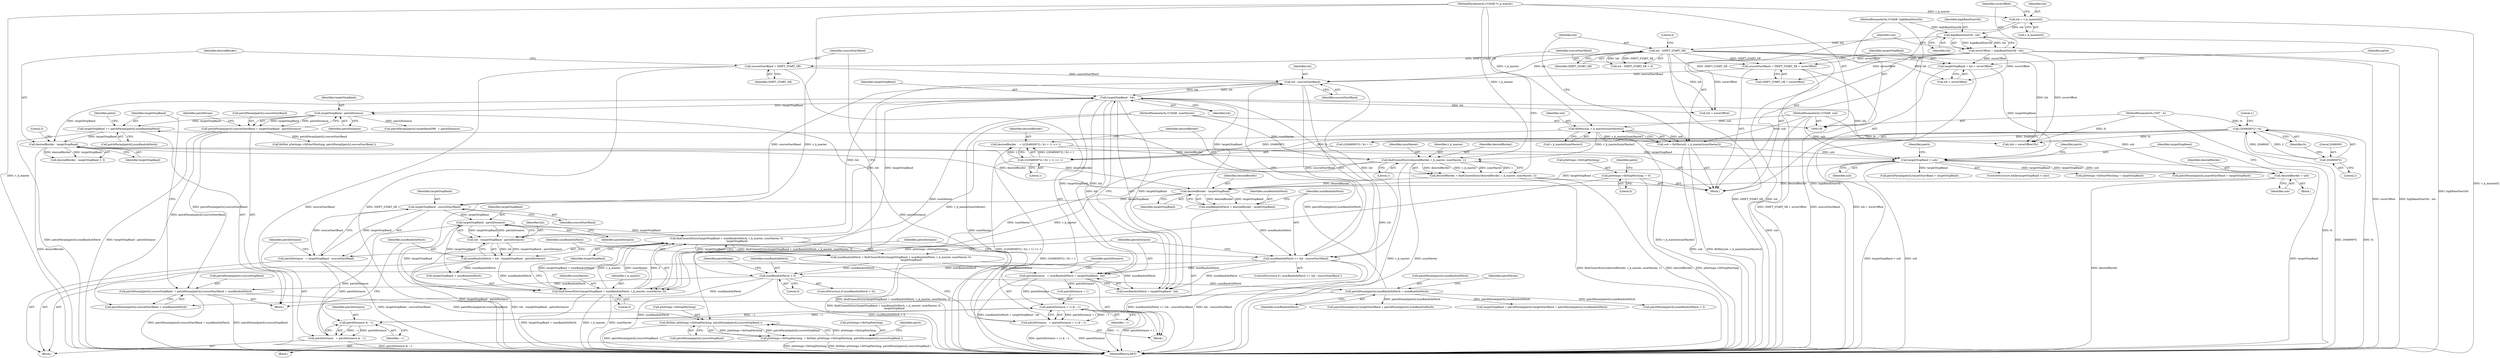 digraph "0_Android_8e3be529372892e20ccf196809bc73276c822189_0@pointer" {
"1000451" [label="(Call,fixMax( pSettings->lbStopPatching, patchParam[patch].sourceStopBand ))"];
"1000417" [label="(Call,pSettings->lbStopPatching  = 0)"];
"1000447" [label="(Call,pSettings->lbStopPatching  = fixMax( pSettings->lbStopPatching, patchParam[patch].sourceStopBand ))"];
"1000451" [label="(Call,fixMax( pSettings->lbStopPatching, patchParam[patch].sourceStopBand ))"];
"1000333" [label="(Call,patchParam[patch].sourceStopBand  = patchParam[patch].sourceStartBand + numBandsInPatch)"];
"1000310" [label="(Call,patchParam[patch].sourceStartBand = targetStopBand - patchDistance)"];
"1000316" [label="(Call,targetStopBand - patchDistance)"];
"1000295" [label="(Call,targetStopBand - lsb)"];
"1000282" [label="(Call,findClosestEntry(targetStopBand + numBandsInPatch, v_k_master, numMaster, 0) -\n                        targetStopBand)"];
"1000283" [label="(Call,findClosestEntry(targetStopBand + numBandsInPatch, v_k_master, numMaster, 0))"];
"1000277" [label="(Call,targetStopBand - patchDistance)"];
"1000265" [label="(Call,targetStopBand - sourceStartBand)"];
"1000253" [label="(Call,desiredBorder - targetStopBand)"];
"1000360" [label="(Call,desiredBorder - targetStopBand)"];
"1000346" [label="(Call,targetStopBand += patchParam[patch].numBandsInPatch)"];
"1000326" [label="(Call,patchParam[patch].numBandsInPatch = numBandsInPatch)"];
"1000306" [label="(Call,numBandsInPatch > 0)"];
"1000257" [label="(Call,numBandsInPatch >= lsb - sourceStartBand)"];
"1000251" [label="(Call,numBandsInPatch = desiredBorder - targetStopBand)"];
"1000259" [label="(Call,lsb - sourceStartBand)"];
"1000187" [label="(Call,lsb - SHIFT_START_SB)"];
"1000173" [label="(Call,highBandStartSb - lsb)"];
"1000138" [label="(MethodParameterIn,UCHAR  highBandStartSb)"];
"1000165" [label="(Call,lsb = v_k_master[0])"];
"1000139" [label="(MethodParameterIn,UCHAR *v_k_master)"];
"1000355" [label="(Call,sourceStartBand = SHIFT_START_SB)"];
"1000212" [label="(Call,sourceStartBand = SHIFT_START_SB + xoverOffset)"];
"1000171" [label="(Call,xoverOffset = highBandStartSb - lsb)"];
"1000280" [label="(Call,numBandsInPatch = findClosestEntry(targetStopBand + numBandsInPatch, v_k_master, numMaster, 0) -\n                        targetStopBand)"];
"1000205" [label="(Call,desiredBorder = findClosestEntry(desiredBorder, v_k_master, numMaster, 1))"];
"1000207" [label="(Call,findClosestEntry(desiredBorder, v_k_master, numMaster, 1))"];
"1000194" [label="(Call,desiredBorder    = (((2048000*2) / fs) + 1) >> 1)"];
"1000196" [label="(Call,(((2048000*2) / fs) + 1) >> 1)"];
"1000198" [label="(Call,(2048000*2) / fs)"];
"1000199" [label="(Call,2048000*2)"];
"1000144" [label="(MethodParameterIn,UINT   fs)"];
"1000180" [label="(Call,fixMin(usb, v_k_master[numMaster]))"];
"1000143" [label="(MethodParameterIn,UCHAR  usb)"];
"1000140" [label="(MethodParameterIn,UCHAR  numMaster)"];
"1000365" [label="(Call,desiredBorder = usb)"];
"1000226" [label="(Call,targetStopBand < usb)"];
"1000217" [label="(Call,targetStopBand = lsb + xoverOffset)"];
"1000178" [label="(Call,usb = fixMin(usb, v_k_master[numMaster]))"];
"1000268" [label="(Call,patchDistance   = patchDistance & ~1)"];
"1000270" [label="(Call,patchDistance & ~1)"];
"1000263" [label="(Call,patchDistance   = targetStopBand - sourceStartBand)"];
"1000300" [label="(Call,(patchDistance + 1) & ~1)"];
"1000291" [label="(Call,patchDistance   = numBandsInPatch + targetStopBand - lsb)"];
"1000273" [label="(Call,numBandsInPatch = lsb - (targetStopBand - patchDistance))"];
"1000275" [label="(Call,lsb - (targetStopBand - patchDistance))"];
"1000298" [label="(Call,patchDistance   = (patchDistance + 1) & ~1)"];
"1000265" [label="(Call,targetStopBand - sourceStartBand)"];
"1000171" [label="(Call,xoverOffset = highBandStartSb - lsb)"];
"1000267" [label="(Identifier,sourceStartBand)"];
"1000252" [label="(Identifier,numBandsInPatch)"];
"1000167" [label="(Call,v_k_master[0])"];
"1000269" [label="(Identifier,patchDistance)"];
"1000309" [label="(Block,)"];
"1000226" [label="(Call,targetStopBand < usb)"];
"1000375" [label="(Call,patchParam[patch].numBandsInPatch < 3)"];
"1000290" [label="(Identifier,targetStopBand)"];
"1000360" [label="(Call,desiredBorder - targetStopBand)"];
"1000299" [label="(Identifier,patchDistance)"];
"1000251" [label="(Call,numBandsInPatch = desiredBorder - targetStopBand)"];
"1000311" [label="(Call,patchParam[patch].sourceStartBand)"];
"1000166" [label="(Identifier,lsb)"];
"1000270" [label="(Call,patchDistance & ~1)"];
"1000292" [label="(Identifier,patchDistance)"];
"1000181" [label="(Identifier,usb)"];
"1000448" [label="(Call,pSettings->lbStopPatching)"];
"1000451" [label="(Call,fixMax( pSettings->lbStopPatching, patchParam[patch].sourceStopBand ))"];
"1000362" [label="(Identifier,targetStopBand)"];
"1000260" [label="(Identifier,lsb)"];
"1000144" [label="(MethodParameterIn,UINT   fs)"];
"1000347" [label="(Identifier,targetStopBand)"];
"1000417" [label="(Call,pSettings->lbStopPatching  = 0)"];
"1000438" [label="(Call,fixMin( pSettings->lbStartPatching, patchParam[patch].sourceStartBand ))"];
"1000293" [label="(Call,numBandsInPatch + targetStopBand - lsb)"];
"1000218" [label="(Identifier,targetStopBand)"];
"1000194" [label="(Call,desiredBorder    = (((2048000*2) / fs) + 1) >> 1)"];
"1000189" [label="(Identifier,SHIFT_START_SB)"];
"1000138" [label="(MethodParameterIn,UCHAR  highBandStartSb)"];
"1000300" [label="(Call,(patchDistance + 1) & ~1)"];
"1000288" [label="(Identifier,numMaster)"];
"1000227" [label="(Identifier,targetStopBand)"];
"1000305" [label="(ControlStructure,if (numBandsInPatch > 0))"];
"1000187" [label="(Call,lsb - SHIFT_START_SB)"];
"1000180" [label="(Call,fixMin(usb, v_k_master[numMaster]))"];
"1000307" [label="(Identifier,numBandsInPatch)"];
"1000202" [label="(Identifier,fs)"];
"1000200" [label="(Literal,2048000)"];
"1000359" [label="(Call,desiredBorder - targetStopBand < 3)"];
"1000237" [label="(Call,patchParam[patch].guardStartBand = targetStopBand)"];
"1000211" [label="(Literal,1)"];
"1000279" [label="(Identifier,patchDistance)"];
"1000310" [label="(Call,patchParam[patch].sourceStartBand = targetStopBand - patchDistance)"];
"1000287" [label="(Identifier,v_k_master)"];
"1000255" [label="(Identifier,targetStopBand)"];
"1000334" [label="(Call,patchParam[patch].sourceStopBand)"];
"1000201" [label="(Literal,2)"];
"1000327" [label="(Call,patchParam[patch].numBandsInPatch)"];
"1000264" [label="(Identifier,patchDistance)"];
"1000336" [label="(Identifier,patchParam)"];
"1000182" [label="(Call,v_k_master[numMaster])"];
"1000452" [label="(Call,pSettings->lbStopPatching)"];
"1000295" [label="(Call,targetStopBand - lsb)"];
"1000217" [label="(Call,targetStopBand = lsb + xoverOffset)"];
"1000244" [label="(Call,patchParam[patch].targetStartBand = targetStopBand)"];
"1000206" [label="(Identifier,desiredBorder)"];
"1000213" [label="(Identifier,sourceStartBand)"];
"1000418" [label="(Call,pSettings->lbStopPatching)"];
"1000308" [label="(Literal,0)"];
"1000229" [label="(Block,)"];
"1000332" [label="(Identifier,numBandsInPatch)"];
"1000209" [label="(Identifier,v_k_master)"];
"1000272" [label="(Identifier,~1)"];
"1000313" [label="(Identifier,patchParam)"];
"1000291" [label="(Call,patchDistance   = numBandsInPatch + targetStopBand - lsb)"];
"1000316" [label="(Call,targetStopBand - patchDistance)"];
"1000145" [label="(Block,)"];
"1000178" [label="(Call,usb = fixMin(usb, v_k_master[numMaster]))"];
"1000369" [label="(Identifier,patch)"];
"1000348" [label="(Call,patchParam[patch].numBandsInPatch)"];
"1000283" [label="(Call,findClosestEntry(targetStopBand + numBandsInPatch, v_k_master, numMaster, 0))"];
"1000432" [label="(Identifier,patch)"];
"1000175" [label="(Identifier,lsb)"];
"1000322" [label="(Identifier,patchParam)"];
"1000346" [label="(Call,targetStopBand += patchParam[patch].numBandsInPatch)"];
"1000225" [label="(ControlStructure,while(targetStopBand < usb))"];
"1000263" [label="(Call,patchDistance   = targetStopBand - sourceStartBand)"];
"1000498" [label="(Call,(lsb + xoverOffset)*fs)"];
"1000199" [label="(Call,2048000*2)"];
"1000366" [label="(Identifier,desiredBorder)"];
"1000143" [label="(MethodParameterIn,UCHAR  usb)"];
"1000318" [label="(Identifier,patchDistance)"];
"1000261" [label="(Identifier,sourceStartBand)"];
"1000174" [label="(Identifier,highBandStartSb)"];
"1000254" [label="(Identifier,desiredBorder)"];
"1000271" [label="(Identifier,patchDistance)"];
"1000284" [label="(Call,targetStopBand + numBandsInPatch)"];
"1000232" [label="(Identifier,patch)"];
"1000355" [label="(Call,sourceStartBand = SHIFT_START_SB)"];
"1000210" [label="(Identifier,numMaster)"];
"1000179" [label="(Identifier,usb)"];
"1000195" [label="(Identifier,desiredBorder)"];
"1000203" [label="(Literal,1)"];
"1000273" [label="(Call,numBandsInPatch = lsb - (targetStopBand - patchDistance))"];
"1000257" [label="(Call,numBandsInPatch >= lsb - sourceStartBand)"];
"1000367" [label="(Identifier,usb)"];
"1000339" [label="(Call,patchParam[patch].sourceStartBand + numBandsInPatch)"];
"1000333" [label="(Call,patchParam[patch].sourceStopBand  = patchParam[patch].sourceStartBand + numBandsInPatch)"];
"1000205" [label="(Call,desiredBorder = findClosestEntry(desiredBorder, v_k_master, numMaster, 1))"];
"1000173" [label="(Call,highBandStartSb - lsb)"];
"1000276" [label="(Identifier,lsb)"];
"1000421" [label="(Literal,0)"];
"1000317" [label="(Identifier,targetStopBand)"];
"1000319" [label="(Call,patchParam[patch].targetBandOffs  = patchDistance)"];
"1000268" [label="(Call,patchDistance   = patchDistance & ~1)"];
"1000223" [label="(Identifier,patch)"];
"1000186" [label="(Call,lsb - SHIFT_START_SB < 4)"];
"1000580" [label="(MethodReturn,RET)"];
"1000274" [label="(Identifier,numBandsInPatch)"];
"1000139" [label="(MethodParameterIn,UCHAR *v_k_master)"];
"1000297" [label="(Identifier,lsb)"];
"1000190" [label="(Literal,4)"];
"1000266" [label="(Identifier,targetStopBand)"];
"1000433" [label="(Block,)"];
"1000212" [label="(Call,sourceStartBand = SHIFT_START_SB + xoverOffset)"];
"1000196" [label="(Call,(((2048000*2) / fs) + 1) >> 1)"];
"1000298" [label="(Call,patchDistance   = (patchDistance + 1) & ~1)"];
"1000499" [label="(Call,lsb + xoverOffset)"];
"1000259" [label="(Call,lsb - sourceStartBand)"];
"1000277" [label="(Call,targetStopBand - patchDistance)"];
"1000304" [label="(Identifier,~1)"];
"1000281" [label="(Identifier,numBandsInPatch)"];
"1000253" [label="(Call,desiredBorder - targetStopBand)"];
"1000280" [label="(Call,numBandsInPatch = findClosestEntry(targetStopBand + numBandsInPatch, v_k_master, numMaster, 0) -\n                        targetStopBand)"];
"1000140" [label="(MethodParameterIn,UCHAR  numMaster)"];
"1000306" [label="(Call,numBandsInPatch > 0)"];
"1000354" [label="(Identifier,patch)"];
"1000198" [label="(Call,(2048000*2) / fs)"];
"1000289" [label="(Literal,0)"];
"1000219" [label="(Call,lsb + xoverOffset)"];
"1000262" [label="(Block,)"];
"1000364" [label="(Block,)"];
"1000165" [label="(Call,lsb = v_k_master[0])"];
"1000172" [label="(Identifier,xoverOffset)"];
"1000447" [label="(Call,pSettings->lbStopPatching  = fixMax( pSettings->lbStopPatching, patchParam[patch].sourceStopBand ))"];
"1000204" [label="(Literal,1)"];
"1000412" [label="(Call,pSettings->lbStartPatching = targetStopBand)"];
"1000278" [label="(Identifier,targetStopBand)"];
"1000363" [label="(Literal,3)"];
"1000228" [label="(Identifier,usb)"];
"1000357" [label="(Identifier,SHIFT_START_SB)"];
"1000387" [label="(Call,patchParam[patch].targetStartBand + patchParam[patch].numBandsInPatch)"];
"1000197" [label="(Call,((2048000*2) / fs) + 1)"];
"1000356" [label="(Identifier,sourceStartBand)"];
"1000188" [label="(Identifier,lsb)"];
"1000365" [label="(Call,desiredBorder = usb)"];
"1000258" [label="(Identifier,numBandsInPatch)"];
"1000282" [label="(Call,findClosestEntry(targetStopBand + numBandsInPatch, v_k_master, numMaster, 0) -\n                        targetStopBand)"];
"1000455" [label="(Call,patchParam[patch].sourceStopBand)"];
"1000275" [label="(Call,lsb - (targetStopBand - patchDistance))"];
"1000208" [label="(Identifier,desiredBorder)"];
"1000296" [label="(Identifier,targetStopBand)"];
"1000256" [label="(ControlStructure,if ( numBandsInPatch >= lsb - sourceStartBand ))"];
"1000424" [label="(Identifier,patch)"];
"1000214" [label="(Call,SHIFT_START_SB + xoverOffset)"];
"1000301" [label="(Call,patchDistance + 1)"];
"1000385" [label="(Call,targetStopBand = patchParam[patch].targetStartBand + patchParam[patch].numBandsInPatch)"];
"1000361" [label="(Identifier,desiredBorder)"];
"1000326" [label="(Call,patchParam[patch].numBandsInPatch = numBandsInPatch)"];
"1000207" [label="(Call,findClosestEntry(desiredBorder, v_k_master, numMaster, 1))"];
"1000451" -> "1000447"  [label="AST: "];
"1000451" -> "1000455"  [label="CFG: "];
"1000452" -> "1000451"  [label="AST: "];
"1000455" -> "1000451"  [label="AST: "];
"1000447" -> "1000451"  [label="CFG: "];
"1000451" -> "1000580"  [label="DDG: patchParam[patch].sourceStopBand"];
"1000451" -> "1000447"  [label="DDG: pSettings->lbStopPatching"];
"1000451" -> "1000447"  [label="DDG: patchParam[patch].sourceStopBand"];
"1000417" -> "1000451"  [label="DDG: pSettings->lbStopPatching"];
"1000447" -> "1000451"  [label="DDG: pSettings->lbStopPatching"];
"1000333" -> "1000451"  [label="DDG: patchParam[patch].sourceStopBand"];
"1000417" -> "1000145"  [label="AST: "];
"1000417" -> "1000421"  [label="CFG: "];
"1000418" -> "1000417"  [label="AST: "];
"1000421" -> "1000417"  [label="AST: "];
"1000424" -> "1000417"  [label="CFG: "];
"1000417" -> "1000580"  [label="DDG: pSettings->lbStopPatching"];
"1000447" -> "1000433"  [label="AST: "];
"1000448" -> "1000447"  [label="AST: "];
"1000432" -> "1000447"  [label="CFG: "];
"1000447" -> "1000580"  [label="DDG: fixMax( pSettings->lbStopPatching, patchParam[patch].sourceStopBand )"];
"1000447" -> "1000580"  [label="DDG: pSettings->lbStopPatching"];
"1000333" -> "1000309"  [label="AST: "];
"1000333" -> "1000339"  [label="CFG: "];
"1000334" -> "1000333"  [label="AST: "];
"1000339" -> "1000333"  [label="AST: "];
"1000347" -> "1000333"  [label="CFG: "];
"1000333" -> "1000580"  [label="DDG: patchParam[patch].sourceStopBand"];
"1000333" -> "1000580"  [label="DDG: patchParam[patch].sourceStartBand + numBandsInPatch"];
"1000310" -> "1000333"  [label="DDG: patchParam[patch].sourceStartBand"];
"1000306" -> "1000333"  [label="DDG: numBandsInPatch"];
"1000310" -> "1000309"  [label="AST: "];
"1000310" -> "1000316"  [label="CFG: "];
"1000311" -> "1000310"  [label="AST: "];
"1000316" -> "1000310"  [label="AST: "];
"1000322" -> "1000310"  [label="CFG: "];
"1000310" -> "1000580"  [label="DDG: targetStopBand - patchDistance"];
"1000316" -> "1000310"  [label="DDG: targetStopBand"];
"1000316" -> "1000310"  [label="DDG: patchDistance"];
"1000310" -> "1000339"  [label="DDG: patchParam[patch].sourceStartBand"];
"1000310" -> "1000438"  [label="DDG: patchParam[patch].sourceStartBand"];
"1000316" -> "1000318"  [label="CFG: "];
"1000317" -> "1000316"  [label="AST: "];
"1000318" -> "1000316"  [label="AST: "];
"1000295" -> "1000316"  [label="DDG: targetStopBand"];
"1000298" -> "1000316"  [label="DDG: patchDistance"];
"1000316" -> "1000319"  [label="DDG: patchDistance"];
"1000316" -> "1000346"  [label="DDG: targetStopBand"];
"1000295" -> "1000293"  [label="AST: "];
"1000295" -> "1000297"  [label="CFG: "];
"1000296" -> "1000295"  [label="AST: "];
"1000297" -> "1000295"  [label="AST: "];
"1000293" -> "1000295"  [label="CFG: "];
"1000295" -> "1000580"  [label="DDG: lsb"];
"1000295" -> "1000259"  [label="DDG: lsb"];
"1000295" -> "1000291"  [label="DDG: targetStopBand"];
"1000295" -> "1000291"  [label="DDG: lsb"];
"1000295" -> "1000293"  [label="DDG: targetStopBand"];
"1000295" -> "1000293"  [label="DDG: lsb"];
"1000282" -> "1000295"  [label="DDG: targetStopBand"];
"1000253" -> "1000295"  [label="DDG: targetStopBand"];
"1000259" -> "1000295"  [label="DDG: lsb"];
"1000275" -> "1000295"  [label="DDG: lsb"];
"1000295" -> "1000360"  [label="DDG: targetStopBand"];
"1000295" -> "1000498"  [label="DDG: lsb"];
"1000295" -> "1000499"  [label="DDG: lsb"];
"1000282" -> "1000280"  [label="AST: "];
"1000282" -> "1000290"  [label="CFG: "];
"1000283" -> "1000282"  [label="AST: "];
"1000290" -> "1000282"  [label="AST: "];
"1000280" -> "1000282"  [label="CFG: "];
"1000282" -> "1000580"  [label="DDG: findClosestEntry(targetStopBand + numBandsInPatch, v_k_master, numMaster, 0)"];
"1000282" -> "1000280"  [label="DDG: findClosestEntry(targetStopBand + numBandsInPatch, v_k_master, numMaster, 0)"];
"1000282" -> "1000280"  [label="DDG: targetStopBand"];
"1000283" -> "1000282"  [label="DDG: targetStopBand + numBandsInPatch"];
"1000283" -> "1000282"  [label="DDG: v_k_master"];
"1000283" -> "1000282"  [label="DDG: numMaster"];
"1000283" -> "1000282"  [label="DDG: 0"];
"1000277" -> "1000282"  [label="DDG: targetStopBand"];
"1000283" -> "1000289"  [label="CFG: "];
"1000284" -> "1000283"  [label="AST: "];
"1000287" -> "1000283"  [label="AST: "];
"1000288" -> "1000283"  [label="AST: "];
"1000289" -> "1000283"  [label="AST: "];
"1000290" -> "1000283"  [label="CFG: "];
"1000283" -> "1000580"  [label="DDG: targetStopBand + numBandsInPatch"];
"1000283" -> "1000580"  [label="DDG: v_k_master"];
"1000283" -> "1000580"  [label="DDG: numMaster"];
"1000277" -> "1000283"  [label="DDG: targetStopBand"];
"1000273" -> "1000283"  [label="DDG: numBandsInPatch"];
"1000180" -> "1000283"  [label="DDG: v_k_master[numMaster]"];
"1000207" -> "1000283"  [label="DDG: v_k_master"];
"1000207" -> "1000283"  [label="DDG: numMaster"];
"1000139" -> "1000283"  [label="DDG: v_k_master"];
"1000140" -> "1000283"  [label="DDG: numMaster"];
"1000277" -> "1000275"  [label="AST: "];
"1000277" -> "1000279"  [label="CFG: "];
"1000278" -> "1000277"  [label="AST: "];
"1000279" -> "1000277"  [label="AST: "];
"1000275" -> "1000277"  [label="CFG: "];
"1000277" -> "1000275"  [label="DDG: targetStopBand"];
"1000277" -> "1000275"  [label="DDG: patchDistance"];
"1000265" -> "1000277"  [label="DDG: targetStopBand"];
"1000268" -> "1000277"  [label="DDG: patchDistance"];
"1000277" -> "1000284"  [label="DDG: targetStopBand"];
"1000265" -> "1000263"  [label="AST: "];
"1000265" -> "1000267"  [label="CFG: "];
"1000266" -> "1000265"  [label="AST: "];
"1000267" -> "1000265"  [label="AST: "];
"1000263" -> "1000265"  [label="CFG: "];
"1000265" -> "1000263"  [label="DDG: targetStopBand"];
"1000265" -> "1000263"  [label="DDG: sourceStartBand"];
"1000253" -> "1000265"  [label="DDG: targetStopBand"];
"1000259" -> "1000265"  [label="DDG: sourceStartBand"];
"1000253" -> "1000251"  [label="AST: "];
"1000253" -> "1000255"  [label="CFG: "];
"1000254" -> "1000253"  [label="AST: "];
"1000255" -> "1000253"  [label="AST: "];
"1000251" -> "1000253"  [label="CFG: "];
"1000253" -> "1000251"  [label="DDG: desiredBorder"];
"1000253" -> "1000251"  [label="DDG: targetStopBand"];
"1000360" -> "1000253"  [label="DDG: desiredBorder"];
"1000205" -> "1000253"  [label="DDG: desiredBorder"];
"1000365" -> "1000253"  [label="DDG: desiredBorder"];
"1000226" -> "1000253"  [label="DDG: targetStopBand"];
"1000253" -> "1000360"  [label="DDG: desiredBorder"];
"1000360" -> "1000359"  [label="AST: "];
"1000360" -> "1000362"  [label="CFG: "];
"1000361" -> "1000360"  [label="AST: "];
"1000362" -> "1000360"  [label="AST: "];
"1000363" -> "1000360"  [label="CFG: "];
"1000360" -> "1000580"  [label="DDG: desiredBorder"];
"1000360" -> "1000226"  [label="DDG: targetStopBand"];
"1000360" -> "1000359"  [label="DDG: desiredBorder"];
"1000360" -> "1000359"  [label="DDG: targetStopBand"];
"1000346" -> "1000360"  [label="DDG: targetStopBand"];
"1000346" -> "1000309"  [label="AST: "];
"1000346" -> "1000348"  [label="CFG: "];
"1000347" -> "1000346"  [label="AST: "];
"1000348" -> "1000346"  [label="AST: "];
"1000354" -> "1000346"  [label="CFG: "];
"1000346" -> "1000580"  [label="DDG: patchParam[patch].numBandsInPatch"];
"1000326" -> "1000346"  [label="DDG: patchParam[patch].numBandsInPatch"];
"1000326" -> "1000309"  [label="AST: "];
"1000326" -> "1000332"  [label="CFG: "];
"1000327" -> "1000326"  [label="AST: "];
"1000332" -> "1000326"  [label="AST: "];
"1000336" -> "1000326"  [label="CFG: "];
"1000306" -> "1000326"  [label="DDG: numBandsInPatch"];
"1000326" -> "1000375"  [label="DDG: patchParam[patch].numBandsInPatch"];
"1000326" -> "1000385"  [label="DDG: patchParam[patch].numBandsInPatch"];
"1000326" -> "1000387"  [label="DDG: patchParam[patch].numBandsInPatch"];
"1000306" -> "1000305"  [label="AST: "];
"1000306" -> "1000308"  [label="CFG: "];
"1000307" -> "1000306"  [label="AST: "];
"1000308" -> "1000306"  [label="AST: "];
"1000313" -> "1000306"  [label="CFG: "];
"1000356" -> "1000306"  [label="CFG: "];
"1000306" -> "1000580"  [label="DDG: numBandsInPatch"];
"1000306" -> "1000580"  [label="DDG: numBandsInPatch > 0"];
"1000257" -> "1000306"  [label="DDG: numBandsInPatch"];
"1000280" -> "1000306"  [label="DDG: numBandsInPatch"];
"1000306" -> "1000339"  [label="DDG: numBandsInPatch"];
"1000257" -> "1000256"  [label="AST: "];
"1000257" -> "1000259"  [label="CFG: "];
"1000258" -> "1000257"  [label="AST: "];
"1000259" -> "1000257"  [label="AST: "];
"1000264" -> "1000257"  [label="CFG: "];
"1000292" -> "1000257"  [label="CFG: "];
"1000257" -> "1000580"  [label="DDG: lsb - sourceStartBand"];
"1000257" -> "1000580"  [label="DDG: numBandsInPatch >= lsb - sourceStartBand"];
"1000251" -> "1000257"  [label="DDG: numBandsInPatch"];
"1000259" -> "1000257"  [label="DDG: lsb"];
"1000259" -> "1000257"  [label="DDG: sourceStartBand"];
"1000257" -> "1000291"  [label="DDG: numBandsInPatch"];
"1000257" -> "1000293"  [label="DDG: numBandsInPatch"];
"1000251" -> "1000229"  [label="AST: "];
"1000252" -> "1000251"  [label="AST: "];
"1000258" -> "1000251"  [label="CFG: "];
"1000259" -> "1000261"  [label="CFG: "];
"1000260" -> "1000259"  [label="AST: "];
"1000261" -> "1000259"  [label="AST: "];
"1000187" -> "1000259"  [label="DDG: lsb"];
"1000355" -> "1000259"  [label="DDG: sourceStartBand"];
"1000212" -> "1000259"  [label="DDG: sourceStartBand"];
"1000259" -> "1000275"  [label="DDG: lsb"];
"1000187" -> "1000186"  [label="AST: "];
"1000187" -> "1000189"  [label="CFG: "];
"1000188" -> "1000187"  [label="AST: "];
"1000189" -> "1000187"  [label="AST: "];
"1000190" -> "1000187"  [label="CFG: "];
"1000187" -> "1000580"  [label="DDG: lsb"];
"1000187" -> "1000580"  [label="DDG: SHIFT_START_SB"];
"1000187" -> "1000186"  [label="DDG: lsb"];
"1000187" -> "1000186"  [label="DDG: SHIFT_START_SB"];
"1000173" -> "1000187"  [label="DDG: lsb"];
"1000187" -> "1000212"  [label="DDG: SHIFT_START_SB"];
"1000187" -> "1000214"  [label="DDG: SHIFT_START_SB"];
"1000187" -> "1000217"  [label="DDG: lsb"];
"1000187" -> "1000219"  [label="DDG: lsb"];
"1000187" -> "1000355"  [label="DDG: SHIFT_START_SB"];
"1000187" -> "1000498"  [label="DDG: lsb"];
"1000187" -> "1000499"  [label="DDG: lsb"];
"1000173" -> "1000171"  [label="AST: "];
"1000173" -> "1000175"  [label="CFG: "];
"1000174" -> "1000173"  [label="AST: "];
"1000175" -> "1000173"  [label="AST: "];
"1000171" -> "1000173"  [label="CFG: "];
"1000173" -> "1000580"  [label="DDG: highBandStartSb"];
"1000173" -> "1000171"  [label="DDG: highBandStartSb"];
"1000173" -> "1000171"  [label="DDG: lsb"];
"1000138" -> "1000173"  [label="DDG: highBandStartSb"];
"1000165" -> "1000173"  [label="DDG: lsb"];
"1000138" -> "1000136"  [label="AST: "];
"1000138" -> "1000580"  [label="DDG: highBandStartSb"];
"1000165" -> "1000145"  [label="AST: "];
"1000165" -> "1000167"  [label="CFG: "];
"1000166" -> "1000165"  [label="AST: "];
"1000167" -> "1000165"  [label="AST: "];
"1000172" -> "1000165"  [label="CFG: "];
"1000165" -> "1000580"  [label="DDG: v_k_master[0]"];
"1000139" -> "1000165"  [label="DDG: v_k_master"];
"1000139" -> "1000136"  [label="AST: "];
"1000139" -> "1000580"  [label="DDG: v_k_master"];
"1000139" -> "1000180"  [label="DDG: v_k_master"];
"1000139" -> "1000207"  [label="DDG: v_k_master"];
"1000355" -> "1000229"  [label="AST: "];
"1000355" -> "1000357"  [label="CFG: "];
"1000356" -> "1000355"  [label="AST: "];
"1000357" -> "1000355"  [label="AST: "];
"1000361" -> "1000355"  [label="CFG: "];
"1000355" -> "1000580"  [label="DDG: sourceStartBand"];
"1000355" -> "1000580"  [label="DDG: SHIFT_START_SB"];
"1000212" -> "1000145"  [label="AST: "];
"1000212" -> "1000214"  [label="CFG: "];
"1000213" -> "1000212"  [label="AST: "];
"1000214" -> "1000212"  [label="AST: "];
"1000218" -> "1000212"  [label="CFG: "];
"1000212" -> "1000580"  [label="DDG: SHIFT_START_SB + xoverOffset"];
"1000212" -> "1000580"  [label="DDG: sourceStartBand"];
"1000171" -> "1000212"  [label="DDG: xoverOffset"];
"1000171" -> "1000145"  [label="AST: "];
"1000172" -> "1000171"  [label="AST: "];
"1000179" -> "1000171"  [label="CFG: "];
"1000171" -> "1000580"  [label="DDG: xoverOffset"];
"1000171" -> "1000580"  [label="DDG: highBandStartSb - lsb"];
"1000171" -> "1000214"  [label="DDG: xoverOffset"];
"1000171" -> "1000217"  [label="DDG: xoverOffset"];
"1000171" -> "1000219"  [label="DDG: xoverOffset"];
"1000171" -> "1000498"  [label="DDG: xoverOffset"];
"1000171" -> "1000499"  [label="DDG: xoverOffset"];
"1000280" -> "1000262"  [label="AST: "];
"1000281" -> "1000280"  [label="AST: "];
"1000292" -> "1000280"  [label="CFG: "];
"1000280" -> "1000580"  [label="DDG: findClosestEntry(targetStopBand + numBandsInPatch, v_k_master, numMaster, 0) -\n                        targetStopBand"];
"1000280" -> "1000291"  [label="DDG: numBandsInPatch"];
"1000280" -> "1000293"  [label="DDG: numBandsInPatch"];
"1000205" -> "1000145"  [label="AST: "];
"1000205" -> "1000207"  [label="CFG: "];
"1000206" -> "1000205"  [label="AST: "];
"1000207" -> "1000205"  [label="AST: "];
"1000213" -> "1000205"  [label="CFG: "];
"1000205" -> "1000580"  [label="DDG: desiredBorder"];
"1000205" -> "1000580"  [label="DDG: findClosestEntry(desiredBorder, v_k_master, numMaster, 1)"];
"1000207" -> "1000205"  [label="DDG: desiredBorder"];
"1000207" -> "1000205"  [label="DDG: v_k_master"];
"1000207" -> "1000205"  [label="DDG: numMaster"];
"1000207" -> "1000205"  [label="DDG: 1"];
"1000207" -> "1000211"  [label="CFG: "];
"1000208" -> "1000207"  [label="AST: "];
"1000209" -> "1000207"  [label="AST: "];
"1000210" -> "1000207"  [label="AST: "];
"1000211" -> "1000207"  [label="AST: "];
"1000207" -> "1000580"  [label="DDG: v_k_master"];
"1000207" -> "1000580"  [label="DDG: numMaster"];
"1000194" -> "1000207"  [label="DDG: desiredBorder"];
"1000180" -> "1000207"  [label="DDG: v_k_master[numMaster]"];
"1000140" -> "1000207"  [label="DDG: numMaster"];
"1000194" -> "1000145"  [label="AST: "];
"1000194" -> "1000196"  [label="CFG: "];
"1000195" -> "1000194"  [label="AST: "];
"1000196" -> "1000194"  [label="AST: "];
"1000206" -> "1000194"  [label="CFG: "];
"1000194" -> "1000580"  [label="DDG: (((2048000*2) / fs) + 1) >> 1"];
"1000196" -> "1000194"  [label="DDG: ((2048000*2) / fs) + 1"];
"1000196" -> "1000194"  [label="DDG: 1"];
"1000196" -> "1000204"  [label="CFG: "];
"1000197" -> "1000196"  [label="AST: "];
"1000204" -> "1000196"  [label="AST: "];
"1000196" -> "1000580"  [label="DDG: ((2048000*2) / fs) + 1"];
"1000198" -> "1000196"  [label="DDG: 2048000*2"];
"1000198" -> "1000196"  [label="DDG: fs"];
"1000198" -> "1000197"  [label="AST: "];
"1000198" -> "1000202"  [label="CFG: "];
"1000199" -> "1000198"  [label="AST: "];
"1000202" -> "1000198"  [label="AST: "];
"1000203" -> "1000198"  [label="CFG: "];
"1000198" -> "1000580"  [label="DDG: 2048000*2"];
"1000198" -> "1000580"  [label="DDG: fs"];
"1000198" -> "1000197"  [label="DDG: 2048000*2"];
"1000198" -> "1000197"  [label="DDG: fs"];
"1000199" -> "1000198"  [label="DDG: 2048000"];
"1000199" -> "1000198"  [label="DDG: 2"];
"1000144" -> "1000198"  [label="DDG: fs"];
"1000198" -> "1000498"  [label="DDG: fs"];
"1000199" -> "1000201"  [label="CFG: "];
"1000200" -> "1000199"  [label="AST: "];
"1000201" -> "1000199"  [label="AST: "];
"1000202" -> "1000199"  [label="CFG: "];
"1000144" -> "1000136"  [label="AST: "];
"1000144" -> "1000580"  [label="DDG: fs"];
"1000144" -> "1000498"  [label="DDG: fs"];
"1000180" -> "1000178"  [label="AST: "];
"1000180" -> "1000182"  [label="CFG: "];
"1000181" -> "1000180"  [label="AST: "];
"1000182" -> "1000180"  [label="AST: "];
"1000178" -> "1000180"  [label="CFG: "];
"1000180" -> "1000580"  [label="DDG: v_k_master[numMaster]"];
"1000180" -> "1000178"  [label="DDG: usb"];
"1000180" -> "1000178"  [label="DDG: v_k_master[numMaster]"];
"1000143" -> "1000180"  [label="DDG: usb"];
"1000143" -> "1000136"  [label="AST: "];
"1000143" -> "1000580"  [label="DDG: usb"];
"1000143" -> "1000178"  [label="DDG: usb"];
"1000143" -> "1000226"  [label="DDG: usb"];
"1000143" -> "1000365"  [label="DDG: usb"];
"1000140" -> "1000136"  [label="AST: "];
"1000140" -> "1000580"  [label="DDG: numMaster"];
"1000365" -> "1000364"  [label="AST: "];
"1000365" -> "1000367"  [label="CFG: "];
"1000366" -> "1000365"  [label="AST: "];
"1000367" -> "1000365"  [label="AST: "];
"1000227" -> "1000365"  [label="CFG: "];
"1000365" -> "1000580"  [label="DDG: desiredBorder"];
"1000226" -> "1000365"  [label="DDG: usb"];
"1000226" -> "1000225"  [label="AST: "];
"1000226" -> "1000228"  [label="CFG: "];
"1000227" -> "1000226"  [label="AST: "];
"1000228" -> "1000226"  [label="AST: "];
"1000232" -> "1000226"  [label="CFG: "];
"1000369" -> "1000226"  [label="CFG: "];
"1000226" -> "1000580"  [label="DDG: targetStopBand"];
"1000226" -> "1000580"  [label="DDG: targetStopBand < usb"];
"1000226" -> "1000580"  [label="DDG: usb"];
"1000217" -> "1000226"  [label="DDG: targetStopBand"];
"1000178" -> "1000226"  [label="DDG: usb"];
"1000226" -> "1000237"  [label="DDG: targetStopBand"];
"1000226" -> "1000244"  [label="DDG: targetStopBand"];
"1000226" -> "1000412"  [label="DDG: targetStopBand"];
"1000217" -> "1000145"  [label="AST: "];
"1000217" -> "1000219"  [label="CFG: "];
"1000218" -> "1000217"  [label="AST: "];
"1000219" -> "1000217"  [label="AST: "];
"1000223" -> "1000217"  [label="CFG: "];
"1000217" -> "1000580"  [label="DDG: lsb + xoverOffset"];
"1000178" -> "1000145"  [label="AST: "];
"1000179" -> "1000178"  [label="AST: "];
"1000188" -> "1000178"  [label="CFG: "];
"1000178" -> "1000580"  [label="DDG: usb"];
"1000178" -> "1000580"  [label="DDG: fixMin(usb, v_k_master[numMaster])"];
"1000268" -> "1000262"  [label="AST: "];
"1000268" -> "1000270"  [label="CFG: "];
"1000269" -> "1000268"  [label="AST: "];
"1000270" -> "1000268"  [label="AST: "];
"1000274" -> "1000268"  [label="CFG: "];
"1000268" -> "1000580"  [label="DDG: patchDistance & ~1"];
"1000270" -> "1000268"  [label="DDG: patchDistance"];
"1000270" -> "1000268"  [label="DDG: ~1"];
"1000270" -> "1000272"  [label="CFG: "];
"1000271" -> "1000270"  [label="AST: "];
"1000272" -> "1000270"  [label="AST: "];
"1000263" -> "1000270"  [label="DDG: patchDistance"];
"1000300" -> "1000270"  [label="DDG: ~1"];
"1000270" -> "1000300"  [label="DDG: ~1"];
"1000263" -> "1000262"  [label="AST: "];
"1000264" -> "1000263"  [label="AST: "];
"1000269" -> "1000263"  [label="CFG: "];
"1000263" -> "1000580"  [label="DDG: targetStopBand - sourceStartBand"];
"1000300" -> "1000298"  [label="AST: "];
"1000300" -> "1000304"  [label="CFG: "];
"1000301" -> "1000300"  [label="AST: "];
"1000304" -> "1000300"  [label="AST: "];
"1000298" -> "1000300"  [label="CFG: "];
"1000300" -> "1000580"  [label="DDG: ~1"];
"1000300" -> "1000580"  [label="DDG: patchDistance + 1"];
"1000300" -> "1000298"  [label="DDG: patchDistance + 1"];
"1000300" -> "1000298"  [label="DDG: ~1"];
"1000291" -> "1000300"  [label="DDG: patchDistance"];
"1000291" -> "1000229"  [label="AST: "];
"1000291" -> "1000293"  [label="CFG: "];
"1000292" -> "1000291"  [label="AST: "];
"1000293" -> "1000291"  [label="AST: "];
"1000299" -> "1000291"  [label="CFG: "];
"1000291" -> "1000580"  [label="DDG: numBandsInPatch + targetStopBand - lsb"];
"1000291" -> "1000301"  [label="DDG: patchDistance"];
"1000273" -> "1000262"  [label="AST: "];
"1000273" -> "1000275"  [label="CFG: "];
"1000274" -> "1000273"  [label="AST: "];
"1000275" -> "1000273"  [label="AST: "];
"1000281" -> "1000273"  [label="CFG: "];
"1000273" -> "1000580"  [label="DDG: lsb - (targetStopBand - patchDistance)"];
"1000275" -> "1000273"  [label="DDG: lsb"];
"1000275" -> "1000273"  [label="DDG: targetStopBand - patchDistance"];
"1000273" -> "1000284"  [label="DDG: numBandsInPatch"];
"1000276" -> "1000275"  [label="AST: "];
"1000275" -> "1000580"  [label="DDG: targetStopBand - patchDistance"];
"1000298" -> "1000229"  [label="AST: "];
"1000299" -> "1000298"  [label="AST: "];
"1000307" -> "1000298"  [label="CFG: "];
"1000298" -> "1000580"  [label="DDG: patchDistance"];
"1000298" -> "1000580"  [label="DDG: (patchDistance + 1) & ~1"];
}
